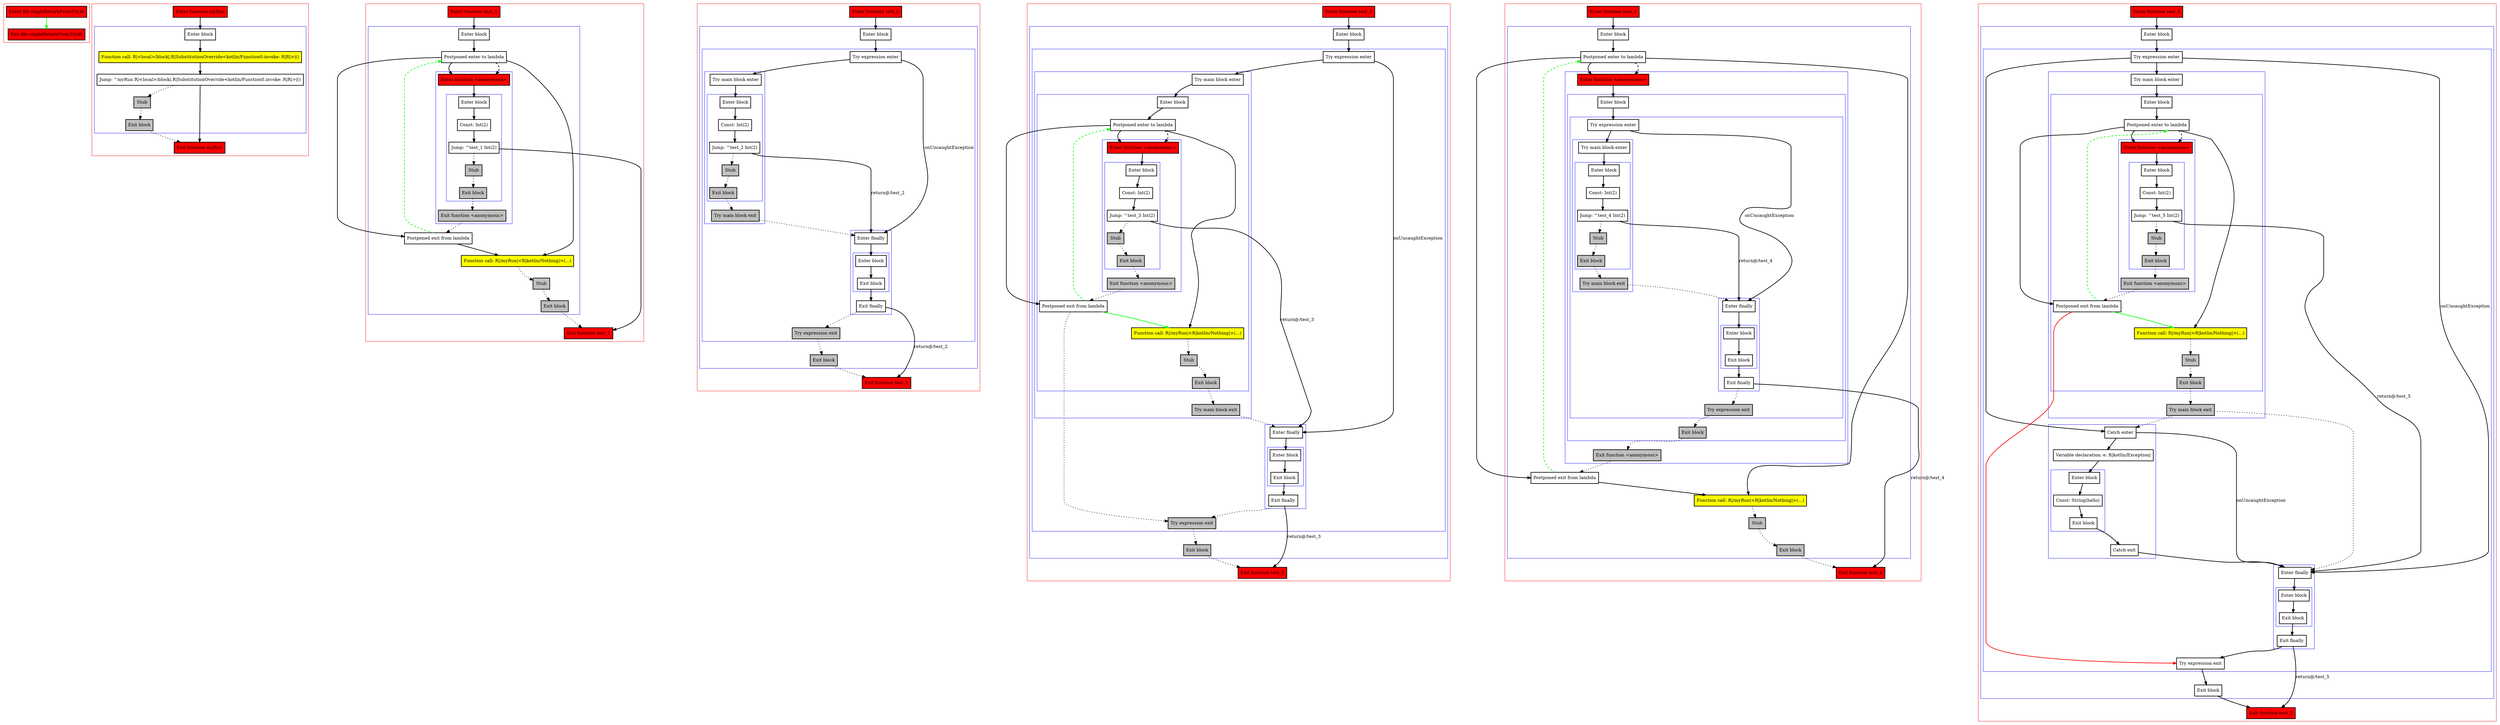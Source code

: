 digraph singleReturnFromTry_kt {
    graph [nodesep=3]
    node [shape=box penwidth=2]
    edge [penwidth=2]

    subgraph cluster_0 {
        color=red
        0 [label="Enter file singleReturnFromTry.kt" style="filled" fillcolor=red];
        1 [label="Exit file singleReturnFromTry.kt" style="filled" fillcolor=red];
    }
    0 -> {1} [color=green];

    subgraph cluster_1 {
        color=red
        2 [label="Enter function myRun" style="filled" fillcolor=red];
        subgraph cluster_2 {
            color=blue
            3 [label="Enter block"];
            4 [label="Function call: R|<local>/block|.R|SubstitutionOverride<kotlin/Function0.invoke: R|R|>|()" style="filled" fillcolor=yellow];
            5 [label="Jump: ^myRun R|<local>/block|.R|SubstitutionOverride<kotlin/Function0.invoke: R|R|>|()"];
            6 [label="Stub" style="filled" fillcolor=gray];
            7 [label="Exit block" style="filled" fillcolor=gray];
        }
        8 [label="Exit function myRun" style="filled" fillcolor=red];
    }
    2 -> {3};
    3 -> {4};
    4 -> {5};
    5 -> {8};
    5 -> {6} [style=dotted];
    6 -> {7} [style=dotted];
    7 -> {8} [style=dotted];

    subgraph cluster_3 {
        color=red
        9 [label="Enter function test_1" style="filled" fillcolor=red];
        subgraph cluster_4 {
            color=blue
            10 [label="Enter block"];
            11 [label="Postponed enter to lambda"];
            subgraph cluster_5 {
                color=blue
                12 [label="Enter function <anonymous>" style="filled" fillcolor=red];
                subgraph cluster_6 {
                    color=blue
                    13 [label="Enter block"];
                    14 [label="Const: Int(2)"];
                    15 [label="Jump: ^test_1 Int(2)"];
                    16 [label="Stub" style="filled" fillcolor=gray];
                    17 [label="Exit block" style="filled" fillcolor=gray];
                }
                18 [label="Exit function <anonymous>" style="filled" fillcolor=gray];
            }
            19 [label="Postponed exit from lambda"];
            20 [label="Function call: R|/myRun|<R|kotlin/Nothing|>(...)" style="filled" fillcolor=yellow];
            21 [label="Stub" style="filled" fillcolor=gray];
            22 [label="Exit block" style="filled" fillcolor=gray];
        }
        23 [label="Exit function test_1" style="filled" fillcolor=red];
    }
    9 -> {10};
    10 -> {11};
    11 -> {12 19 20};
    11 -> {12} [style=dashed];
    12 -> {13};
    13 -> {14};
    14 -> {15};
    15 -> {23};
    15 -> {16} [style=dotted];
    16 -> {17} [style=dotted];
    17 -> {18} [style=dotted];
    18 -> {19} [style=dotted];
    19 -> {20};
    19 -> {11} [color=green style=dashed];
    20 -> {21} [style=dotted];
    21 -> {22} [style=dotted];
    22 -> {23} [style=dotted];

    subgraph cluster_7 {
        color=red
        24 [label="Enter function test_2" style="filled" fillcolor=red];
        subgraph cluster_8 {
            color=blue
            25 [label="Enter block"];
            subgraph cluster_9 {
                color=blue
                26 [label="Try expression enter"];
                subgraph cluster_10 {
                    color=blue
                    27 [label="Try main block enter"];
                    subgraph cluster_11 {
                        color=blue
                        28 [label="Enter block"];
                        29 [label="Const: Int(2)"];
                        30 [label="Jump: ^test_2 Int(2)"];
                        31 [label="Stub" style="filled" fillcolor=gray];
                        32 [label="Exit block" style="filled" fillcolor=gray];
                    }
                    33 [label="Try main block exit" style="filled" fillcolor=gray];
                }
                subgraph cluster_12 {
                    color=blue
                    34 [label="Enter finally"];
                    subgraph cluster_13 {
                        color=blue
                        35 [label="Enter block"];
                        36 [label="Exit block"];
                    }
                    37 [label="Exit finally"];
                }
                38 [label="Try expression exit" style="filled" fillcolor=gray];
            }
            39 [label="Exit block" style="filled" fillcolor=gray];
        }
        40 [label="Exit function test_2" style="filled" fillcolor=red];
    }
    24 -> {25};
    25 -> {26};
    26 -> {27};
    26 -> {34} [label="onUncaughtException"];
    27 -> {28};
    28 -> {29};
    29 -> {30};
    30 -> {34} [label="return@/test_2"];
    30 -> {31} [style=dotted];
    31 -> {32} [style=dotted];
    32 -> {33} [style=dotted];
    33 -> {34} [style=dotted];
    34 -> {35};
    35 -> {36};
    36 -> {37};
    37 -> {40} [label="return@/test_2"];
    37 -> {38} [style=dotted];
    38 -> {39} [style=dotted];
    39 -> {40} [style=dotted];

    subgraph cluster_14 {
        color=red
        41 [label="Enter function test_3" style="filled" fillcolor=red];
        subgraph cluster_15 {
            color=blue
            42 [label="Enter block"];
            subgraph cluster_16 {
                color=blue
                43 [label="Try expression enter"];
                subgraph cluster_17 {
                    color=blue
                    44 [label="Try main block enter"];
                    subgraph cluster_18 {
                        color=blue
                        45 [label="Enter block"];
                        46 [label="Postponed enter to lambda"];
                        subgraph cluster_19 {
                            color=blue
                            47 [label="Enter function <anonymous>" style="filled" fillcolor=red];
                            subgraph cluster_20 {
                                color=blue
                                48 [label="Enter block"];
                                49 [label="Const: Int(2)"];
                                50 [label="Jump: ^test_3 Int(2)"];
                                51 [label="Stub" style="filled" fillcolor=gray];
                                52 [label="Exit block" style="filled" fillcolor=gray];
                            }
                            53 [label="Exit function <anonymous>" style="filled" fillcolor=gray];
                        }
                        54 [label="Postponed exit from lambda"];
                        55 [label="Function call: R|/myRun|<R|kotlin/Nothing|>(...)" style="filled" fillcolor=yellow];
                        56 [label="Stub" style="filled" fillcolor=gray];
                        57 [label="Exit block" style="filled" fillcolor=gray];
                    }
                    58 [label="Try main block exit" style="filled" fillcolor=gray];
                }
                subgraph cluster_21 {
                    color=blue
                    59 [label="Enter finally"];
                    subgraph cluster_22 {
                        color=blue
                        60 [label="Enter block"];
                        61 [label="Exit block"];
                    }
                    62 [label="Exit finally"];
                }
                63 [label="Try expression exit" style="filled" fillcolor=gray];
            }
            64 [label="Exit block" style="filled" fillcolor=gray];
        }
        65 [label="Exit function test_3" style="filled" fillcolor=red];
    }
    41 -> {42};
    42 -> {43};
    43 -> {44};
    43 -> {59} [label="onUncaughtException"];
    44 -> {45};
    45 -> {46};
    46 -> {47 54 55};
    46 -> {47} [style=dashed];
    47 -> {48};
    48 -> {49};
    49 -> {50};
    50 -> {59} [label="return@/test_3"];
    50 -> {51} [style=dotted];
    51 -> {52} [style=dotted];
    52 -> {53} [style=dotted];
    53 -> {54} [style=dotted];
    54 -> {46} [color=green style=dashed];
    54 -> {55} [color=green];
    54 -> {63} [style=dotted];
    55 -> {56} [style=dotted];
    56 -> {57} [style=dotted];
    57 -> {58} [style=dotted];
    58 -> {59} [style=dotted];
    59 -> {60};
    60 -> {61};
    61 -> {62};
    62 -> {65} [label="return@/test_3"];
    62 -> {63} [style=dotted];
    63 -> {64} [style=dotted];
    64 -> {65} [style=dotted];

    subgraph cluster_23 {
        color=red
        66 [label="Enter function test_4" style="filled" fillcolor=red];
        subgraph cluster_24 {
            color=blue
            67 [label="Enter block"];
            68 [label="Postponed enter to lambda"];
            subgraph cluster_25 {
                color=blue
                69 [label="Enter function <anonymous>" style="filled" fillcolor=red];
                subgraph cluster_26 {
                    color=blue
                    70 [label="Enter block"];
                    subgraph cluster_27 {
                        color=blue
                        71 [label="Try expression enter"];
                        subgraph cluster_28 {
                            color=blue
                            72 [label="Try main block enter"];
                            subgraph cluster_29 {
                                color=blue
                                73 [label="Enter block"];
                                74 [label="Const: Int(2)"];
                                75 [label="Jump: ^test_4 Int(2)"];
                                76 [label="Stub" style="filled" fillcolor=gray];
                                77 [label="Exit block" style="filled" fillcolor=gray];
                            }
                            78 [label="Try main block exit" style="filled" fillcolor=gray];
                        }
                        subgraph cluster_30 {
                            color=blue
                            79 [label="Enter finally"];
                            subgraph cluster_31 {
                                color=blue
                                80 [label="Enter block"];
                                81 [label="Exit block"];
                            }
                            82 [label="Exit finally"];
                        }
                        83 [label="Try expression exit" style="filled" fillcolor=gray];
                    }
                    84 [label="Exit block" style="filled" fillcolor=gray];
                }
                85 [label="Exit function <anonymous>" style="filled" fillcolor=gray];
            }
            86 [label="Postponed exit from lambda"];
            87 [label="Function call: R|/myRun|<R|kotlin/Nothing|>(...)" style="filled" fillcolor=yellow];
            88 [label="Stub" style="filled" fillcolor=gray];
            89 [label="Exit block" style="filled" fillcolor=gray];
        }
        90 [label="Exit function test_4" style="filled" fillcolor=red];
    }
    66 -> {67};
    67 -> {68};
    68 -> {69 86 87};
    68 -> {69} [style=dashed];
    69 -> {70};
    70 -> {71};
    71 -> {72};
    71 -> {79} [label="onUncaughtException"];
    72 -> {73};
    73 -> {74};
    74 -> {75};
    75 -> {79} [label="return@/test_4"];
    75 -> {76} [style=dotted];
    76 -> {77} [style=dotted];
    77 -> {78} [style=dotted];
    78 -> {79} [style=dotted];
    79 -> {80};
    80 -> {81};
    81 -> {82};
    82 -> {90} [label="return@/test_4"];
    82 -> {83} [style=dotted];
    83 -> {84} [style=dotted];
    84 -> {85} [style=dotted];
    85 -> {86} [style=dotted];
    86 -> {87};
    86 -> {68} [color=green style=dashed];
    87 -> {88} [style=dotted];
    88 -> {89} [style=dotted];
    89 -> {90} [style=dotted];

    subgraph cluster_32 {
        color=red
        91 [label="Enter function test_5" style="filled" fillcolor=red];
        subgraph cluster_33 {
            color=blue
            92 [label="Enter block"];
            subgraph cluster_34 {
                color=blue
                93 [label="Try expression enter"];
                subgraph cluster_35 {
                    color=blue
                    94 [label="Try main block enter"];
                    subgraph cluster_36 {
                        color=blue
                        95 [label="Enter block"];
                        96 [label="Postponed enter to lambda"];
                        subgraph cluster_37 {
                            color=blue
                            97 [label="Enter function <anonymous>" style="filled" fillcolor=red];
                            subgraph cluster_38 {
                                color=blue
                                98 [label="Enter block"];
                                99 [label="Const: Int(2)"];
                                100 [label="Jump: ^test_5 Int(2)"];
                                101 [label="Stub" style="filled" fillcolor=gray];
                                102 [label="Exit block" style="filled" fillcolor=gray];
                            }
                            103 [label="Exit function <anonymous>" style="filled" fillcolor=gray];
                        }
                        104 [label="Postponed exit from lambda"];
                        105 [label="Function call: R|/myRun|<R|kotlin/Nothing|>(...)" style="filled" fillcolor=yellow];
                        106 [label="Stub" style="filled" fillcolor=gray];
                        107 [label="Exit block" style="filled" fillcolor=gray];
                    }
                    108 [label="Try main block exit" style="filled" fillcolor=gray];
                }
                subgraph cluster_39 {
                    color=blue
                    109 [label="Catch enter"];
                    110 [label="Variable declaration: e: R|kotlin/Exception|"];
                    subgraph cluster_40 {
                        color=blue
                        111 [label="Enter block"];
                        112 [label="Const: String(hello)"];
                        113 [label="Exit block"];
                    }
                    114 [label="Catch exit"];
                }
                subgraph cluster_41 {
                    color=blue
                    115 [label="Enter finally"];
                    subgraph cluster_42 {
                        color=blue
                        116 [label="Enter block"];
                        117 [label="Exit block"];
                    }
                    118 [label="Exit finally"];
                }
                119 [label="Try expression exit"];
            }
            120 [label="Exit block"];
        }
        121 [label="Exit function test_5" style="filled" fillcolor=red];
    }
    91 -> {92};
    92 -> {93};
    93 -> {94 109};
    93 -> {115} [label="onUncaughtException"];
    94 -> {95};
    95 -> {96};
    96 -> {97 104 105};
    96 -> {97} [style=dashed];
    97 -> {98};
    98 -> {99};
    99 -> {100};
    100 -> {115} [label="return@/test_5"];
    100 -> {101} [style=dotted];
    101 -> {102} [style=dotted];
    102 -> {103} [style=dotted];
    103 -> {104} [style=dotted];
    104 -> {96} [color=green style=dashed];
    104 -> {105} [color=green];
    104 -> {119} [color=red];
    105 -> {106} [style=dotted];
    106 -> {107} [style=dotted];
    107 -> {108} [style=dotted];
    108 -> {109 115} [style=dotted];
    109 -> {110};
    109 -> {115} [label="onUncaughtException"];
    110 -> {111};
    111 -> {112};
    112 -> {113};
    113 -> {114};
    114 -> {115};
    115 -> {116};
    116 -> {117};
    117 -> {118};
    118 -> {119};
    118 -> {121} [label="return@/test_5"];
    119 -> {120};
    120 -> {121};

}
